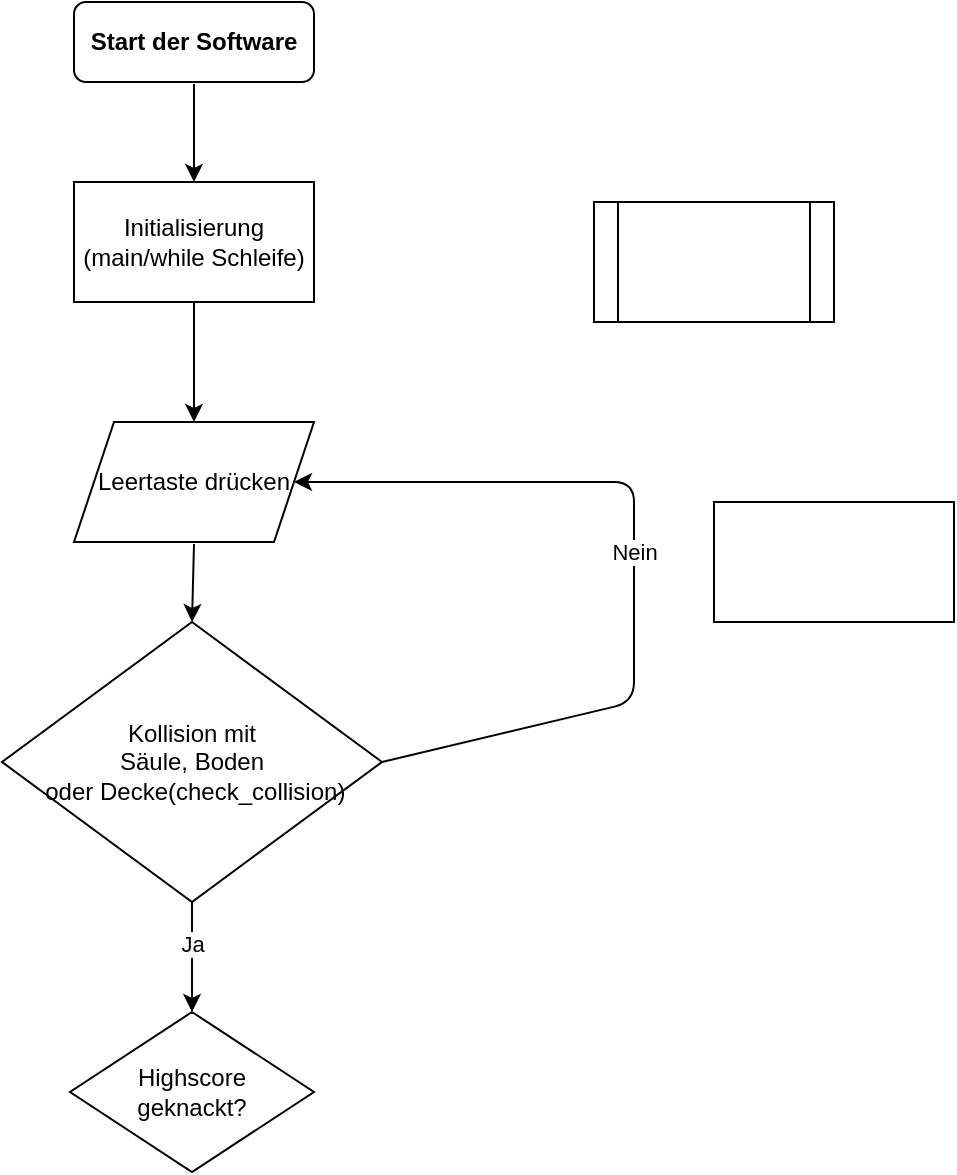<mxfile>
    <diagram id="UBCoBW4vyeHxbuR8MIcc" name="Seite-1">
        <mxGraphModel dx="748" dy="329" grid="1" gridSize="10" guides="1" tooltips="1" connect="1" arrows="1" fold="1" page="1" pageScale="1" pageWidth="827" pageHeight="1169" math="0" shadow="0">
            <root>
                <mxCell id="0"/>
                <mxCell id="1" parent="0"/>
                <mxCell id="yH2TwoePyIl-GYreZeb7-1" value="&lt;b&gt;Start der Software&lt;/b&gt;" style="rounded=1;whiteSpace=wrap;html=1;" parent="1" vertex="1">
                    <mxGeometry x="200" y="40" width="120" height="40" as="geometry"/>
                </mxCell>
                <mxCell id="yH2TwoePyIl-GYreZeb7-2" value="Initialisierung (main/while Schleife)" style="rounded=0;whiteSpace=wrap;html=1;" parent="1" vertex="1">
                    <mxGeometry x="200" y="130" width="120" height="60" as="geometry"/>
                </mxCell>
                <mxCell id="yH2TwoePyIl-GYreZeb7-3" value="" style="endArrow=classic;html=1;" parent="1" target="yH2TwoePyIl-GYreZeb7-2" edge="1">
                    <mxGeometry width="50" height="50" relative="1" as="geometry">
                        <mxPoint x="260" y="81" as="sourcePoint"/>
                        <mxPoint x="456" y="330" as="targetPoint"/>
                    </mxGeometry>
                </mxCell>
                <mxCell id="yH2TwoePyIl-GYreZeb7-5" value="Leertaste drücken" style="shape=parallelogram;perimeter=parallelogramPerimeter;whiteSpace=wrap;html=1;fixedSize=1;" parent="1" vertex="1">
                    <mxGeometry x="200" y="250" width="120" height="60" as="geometry"/>
                </mxCell>
                <mxCell id="yH2TwoePyIl-GYreZeb7-6" value="Kollision mit &lt;br&gt;Säule, Boden&lt;br&gt;&amp;nbsp;oder Decke(check_collision)" style="rhombus;whiteSpace=wrap;html=1;" parent="1" vertex="1">
                    <mxGeometry x="164" y="350" width="190" height="140" as="geometry"/>
                </mxCell>
                <mxCell id="yH2TwoePyIl-GYreZeb7-7" value="" style="endArrow=classic;html=1;exitX=1;exitY=0.5;exitDx=0;exitDy=0;entryX=1;entryY=0.5;entryDx=0;entryDy=0;" parent="1" source="yH2TwoePyIl-GYreZeb7-6" target="yH2TwoePyIl-GYreZeb7-5" edge="1">
                    <mxGeometry relative="1" as="geometry">
                        <mxPoint x="530" y="330" as="sourcePoint"/>
                        <mxPoint x="580" y="420" as="targetPoint"/>
                        <Array as="points">
                            <mxPoint x="480" y="390"/>
                            <mxPoint x="480" y="280"/>
                        </Array>
                    </mxGeometry>
                </mxCell>
                <mxCell id="yH2TwoePyIl-GYreZeb7-8" value="Nein" style="edgeLabel;resizable=0;html=1;align=center;verticalAlign=middle;" parent="yH2TwoePyIl-GYreZeb7-7" connectable="0" vertex="1">
                    <mxGeometry relative="1" as="geometry"/>
                </mxCell>
                <mxCell id="yH2TwoePyIl-GYreZeb7-9" value="" style="endArrow=classic;html=1;exitX=0.5;exitY=1;exitDx=0;exitDy=0;entryX=0.5;entryY=0;entryDx=0;entryDy=0;" parent="1" source="yH2TwoePyIl-GYreZeb7-2" target="yH2TwoePyIl-GYreZeb7-5" edge="1">
                    <mxGeometry width="50" height="50" relative="1" as="geometry">
                        <mxPoint x="560" y="360" as="sourcePoint"/>
                        <mxPoint x="610" y="310" as="targetPoint"/>
                    </mxGeometry>
                </mxCell>
                <mxCell id="yH2TwoePyIl-GYreZeb7-10" value="" style="endArrow=classic;html=1;entryX=0.5;entryY=0;entryDx=0;entryDy=0;" parent="1" target="yH2TwoePyIl-GYreZeb7-6" edge="1">
                    <mxGeometry width="50" height="50" relative="1" as="geometry">
                        <mxPoint x="260" y="311" as="sourcePoint"/>
                        <mxPoint x="610" y="310" as="targetPoint"/>
                    </mxGeometry>
                </mxCell>
                <mxCell id="yH2TwoePyIl-GYreZeb7-19" value="" style="endArrow=classic;html=1;exitX=0.5;exitY=1;exitDx=0;exitDy=0;entryX=0.5;entryY=0;entryDx=0;entryDy=0;" parent="1" source="yH2TwoePyIl-GYreZeb7-6" target="yH2TwoePyIl-GYreZeb7-23" edge="1">
                    <mxGeometry relative="1" as="geometry">
                        <mxPoint x="530" y="330" as="sourcePoint"/>
                        <mxPoint x="240" y="510" as="targetPoint"/>
                    </mxGeometry>
                </mxCell>
                <mxCell id="yH2TwoePyIl-GYreZeb7-21" value="Ja" style="edgeLabel;html=1;align=center;verticalAlign=middle;resizable=0;points=[];" parent="yH2TwoePyIl-GYreZeb7-19" vertex="1" connectable="0">
                    <mxGeometry x="-0.26" relative="1" as="geometry">
                        <mxPoint as="offset"/>
                    </mxGeometry>
                </mxCell>
                <mxCell id="yH2TwoePyIl-GYreZeb7-23" value="Highscore &lt;br&gt;geknackt?" style="rhombus;whiteSpace=wrap;html=1;" parent="1" vertex="1">
                    <mxGeometry x="198" y="545" width="122" height="80" as="geometry"/>
                </mxCell>
                <mxCell id="yH2TwoePyIl-GYreZeb7-24" value="" style="rounded=0;whiteSpace=wrap;html=1;" parent="1" vertex="1">
                    <mxGeometry x="520" y="290" width="120" height="60" as="geometry"/>
                </mxCell>
                <mxCell id="2" value="" style="shape=process;whiteSpace=wrap;html=1;backgroundOutline=1;" vertex="1" parent="1">
                    <mxGeometry x="460" y="140" width="120" height="60" as="geometry"/>
                </mxCell>
            </root>
        </mxGraphModel>
    </diagram>
</mxfile>